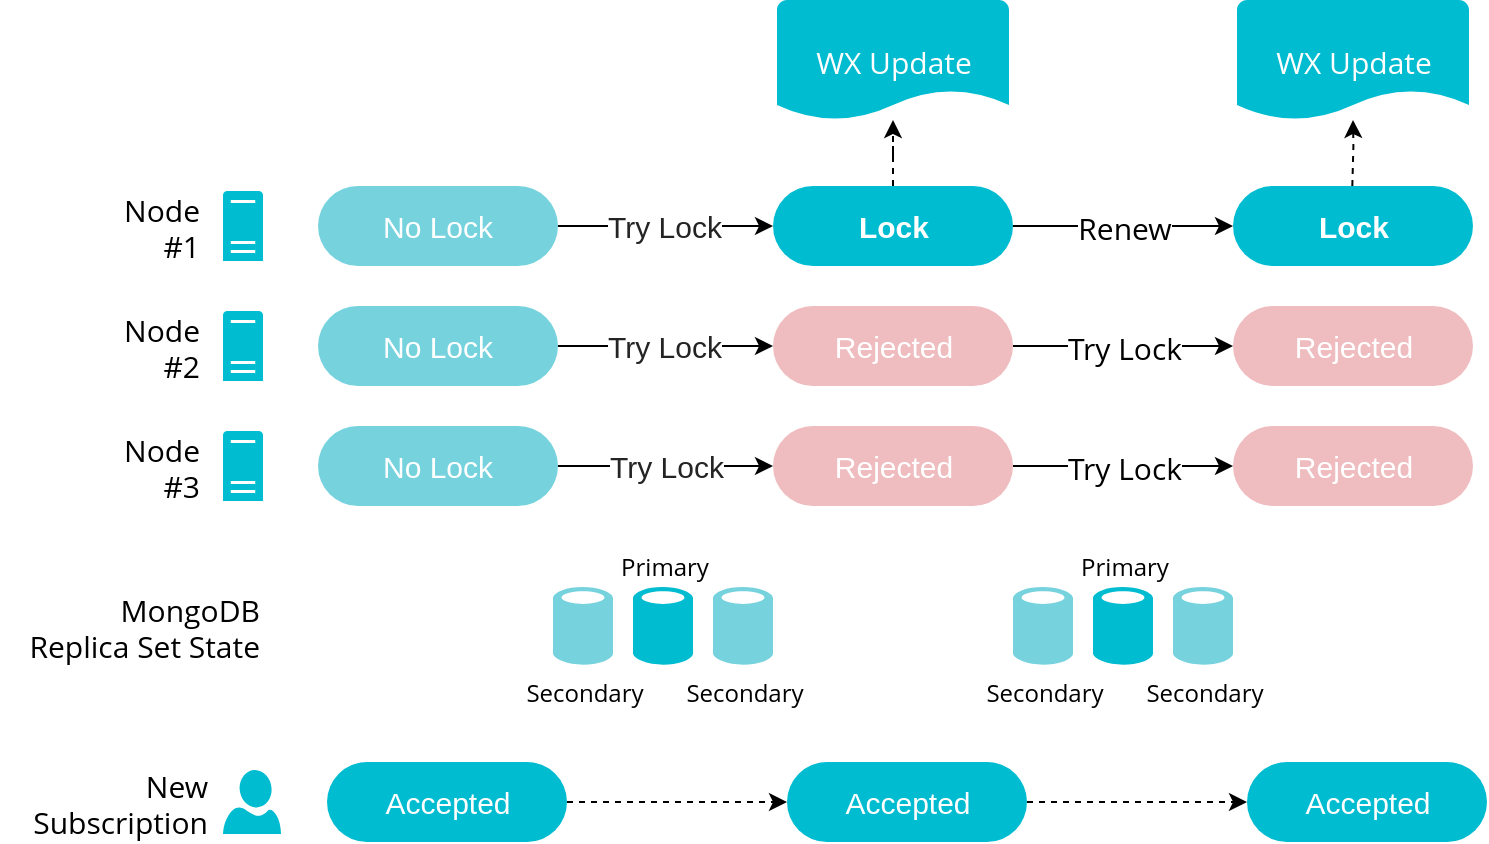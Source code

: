 <mxfile version="10.3.9" type="github"><diagram id="mpJXw4boMsPSp1LaieIV" name="Normal Flow"><mxGraphModel dx="1146" dy="806" grid="1" gridSize="10" guides="1" tooltips="1" connect="1" arrows="1" fold="1" page="1" pageScale="1" pageWidth="1169" pageHeight="827" math="0" shadow="0"><root><mxCell id="0"/><mxCell id="1" parent="0"/><mxCell id="gFI4DWguv-_BAH3dFKu6-1" value="Node&lt;br&gt;#3&lt;br&gt;" style="shadow=0;dashed=0;html=1;strokeColor=none;fillColor=#00BCD1;labelPosition=left;verticalLabelPosition=middle;verticalAlign=middle;outlineConnect=0;align=right;shape=mxgraph.office.servers.server_generic;fontFamily=Open Sans;fontSize=15;spacingRight=11;" vertex="1" parent="1"><mxGeometry x="148.5" y="262.5" width="20" height="35" as="geometry"/></mxCell><mxCell id="gFI4DWguv-_BAH3dFKu6-2" value="Primary" style="shadow=0;dashed=0;html=1;strokeColor=none;labelPosition=center;verticalLabelPosition=top;verticalAlign=bottom;align=center;shape=mxgraph.mscae.enterprise.database_generic;fillColor=#00BCD1;fontSize=12;fontFamily=Open Sans;labelBorderColor=none;labelBackgroundColor=#ffffff;" vertex="1" parent="1"><mxGeometry x="353.5" y="340" width="30" height="40" as="geometry"/></mxCell><mxCell id="gFI4DWguv-_BAH3dFKu6-25" style="edgeStyle=orthogonalEdgeStyle;rounded=0;orthogonalLoop=1;jettySize=auto;html=1;entryX=0;entryY=0.5;entryDx=0;entryDy=0;fontSize=12;fontColor=#FFFFFF;" edge="1" parent="1" source="gFI4DWguv-_BAH3dFKu6-5" target="gFI4DWguv-_BAH3dFKu6-22"><mxGeometry relative="1" as="geometry"/></mxCell><mxCell id="gFI4DWguv-_BAH3dFKu6-28" value="Try Lock" style="text;html=1;resizable=0;points=[];align=center;verticalAlign=middle;labelBackgroundColor=#ffffff;fontSize=15;fontColor=#242424;direction=south;" vertex="1" connectable="0" parent="gFI4DWguv-_BAH3dFKu6-25"><mxGeometry x="0.231" y="-3" relative="1" as="geometry"><mxPoint x="-12.429" y="-3" as="offset"/></mxGeometry></mxCell><mxCell id="gFI4DWguv-_BAH3dFKu6-5" value="No Lock" style="rounded=1;whiteSpace=wrap;html=1;fillColor=#76D3DE;strokeColor=none;fontSize=15;fontColor=#FFFFFF;arcSize=50;" vertex="1" parent="1"><mxGeometry x="196" y="260" width="120" height="40" as="geometry"/></mxCell><mxCell id="gFI4DWguv-_BAH3dFKu6-6" value="Secondary" style="shadow=0;dashed=0;html=1;strokeColor=none;labelPosition=center;verticalLabelPosition=bottom;verticalAlign=top;align=center;shape=mxgraph.mscae.enterprise.database_generic;fillColor=#76D3DE;fontSize=12;fontFamily=Open Sans;" vertex="1" parent="1"><mxGeometry x="393.5" y="340" width="30" height="40" as="geometry"/></mxCell><mxCell id="gFI4DWguv-_BAH3dFKu6-7" value="Secondary" style="shadow=0;dashed=0;html=1;strokeColor=none;labelPosition=center;verticalLabelPosition=bottom;verticalAlign=top;align=center;shape=mxgraph.mscae.enterprise.database_generic;fillColor=#76D3DE;fontSize=12;fontFamily=Open Sans;" vertex="1" parent="1"><mxGeometry x="313.5" y="340" width="30" height="40" as="geometry"/></mxCell><mxCell id="gFI4DWguv-_BAH3dFKu6-12" value="Node&lt;br&gt;#2&lt;br&gt;" style="shadow=0;dashed=0;html=1;strokeColor=none;fillColor=#00BCD1;labelPosition=left;verticalLabelPosition=middle;verticalAlign=middle;outlineConnect=0;align=right;shape=mxgraph.office.servers.server_generic;fontFamily=Open Sans;fontSize=15;spacingRight=11;" vertex="1" parent="1"><mxGeometry x="148.5" y="202.5" width="20" height="35" as="geometry"/></mxCell><mxCell id="gFI4DWguv-_BAH3dFKu6-24" style="edgeStyle=orthogonalEdgeStyle;rounded=0;orthogonalLoop=1;jettySize=auto;html=1;fontSize=12;fontColor=#FFFFFF;" edge="1" parent="1" source="gFI4DWguv-_BAH3dFKu6-13" target="gFI4DWguv-_BAH3dFKu6-21"><mxGeometry relative="1" as="geometry"/></mxCell><mxCell id="gFI4DWguv-_BAH3dFKu6-27" value="Try Lock" style="text;html=1;resizable=0;points=[];align=center;verticalAlign=middle;labelBackgroundColor=#ffffff;fontSize=15;fontColor=#242424;" vertex="1" connectable="0" parent="gFI4DWguv-_BAH3dFKu6-24"><mxGeometry x="0.171" y="-1" relative="1" as="geometry"><mxPoint x="-10.5" y="-1" as="offset"/></mxGeometry></mxCell><mxCell id="gFI4DWguv-_BAH3dFKu6-13" value="No Lock" style="rounded=1;whiteSpace=wrap;html=1;fillColor=#76D3DE;strokeColor=none;fontSize=15;fontColor=#FFFFFF;arcSize=50;" vertex="1" parent="1"><mxGeometry x="196" y="200" width="120" height="40" as="geometry"/></mxCell><mxCell id="gFI4DWguv-_BAH3dFKu6-14" value="Node&lt;br&gt;#1&lt;br&gt;" style="shadow=0;dashed=0;html=1;strokeColor=none;fillColor=#00BCD1;labelPosition=left;verticalLabelPosition=middle;verticalAlign=middle;outlineConnect=0;align=right;shape=mxgraph.office.servers.server_generic;fontFamily=Open Sans;fontSize=15;spacingRight=11;" vertex="1" parent="1"><mxGeometry x="148.5" y="142.5" width="20" height="35" as="geometry"/></mxCell><mxCell id="gFI4DWguv-_BAH3dFKu6-23" style="edgeStyle=orthogonalEdgeStyle;rounded=0;orthogonalLoop=1;jettySize=auto;html=1;fontSize=15;fontColor=#242424;" edge="1" parent="1" source="gFI4DWguv-_BAH3dFKu6-15" target="gFI4DWguv-_BAH3dFKu6-20"><mxGeometry relative="1" as="geometry"/></mxCell><mxCell id="gFI4DWguv-_BAH3dFKu6-26" value="Try Lock" style="text;html=1;resizable=0;points=[];align=center;verticalAlign=middle;labelBackgroundColor=#ffffff;fontSize=15;fontColor=#242424;" vertex="1" connectable="0" parent="gFI4DWguv-_BAH3dFKu6-23"><mxGeometry x="0.151" relative="1" as="geometry"><mxPoint x="-9.357" as="offset"/></mxGeometry></mxCell><mxCell id="gFI4DWguv-_BAH3dFKu6-15" value="No Lock" style="rounded=1;whiteSpace=wrap;html=1;fillColor=#76D3DE;strokeColor=none;fontSize=15;fontColor=#FFFFFF;arcSize=50;" vertex="1" parent="1"><mxGeometry x="196" y="140" width="120" height="40" as="geometry"/></mxCell><mxCell id="gFI4DWguv-_BAH3dFKu6-31" style="edgeStyle=orthogonalEdgeStyle;rounded=0;orthogonalLoop=1;jettySize=auto;html=1;fontFamily=Open Sans;fontSize=15;fontColor=#FFFFFF;dashed=1;" edge="1" parent="1" source="gFI4DWguv-_BAH3dFKu6-20" target="gFI4DWguv-_BAH3dFKu6-30"><mxGeometry relative="1" as="geometry"/></mxCell><mxCell id="gFI4DWguv-_BAH3dFKu6-38" style="edgeStyle=orthogonalEdgeStyle;rounded=0;orthogonalLoop=1;jettySize=auto;html=1;fontFamily=Open Sans;fontSize=15;fontColor=#FFFFFF;verticalAlign=middle;align=center;" edge="1" parent="1" source="gFI4DWguv-_BAH3dFKu6-20" target="gFI4DWguv-_BAH3dFKu6-34"><mxGeometry relative="1" as="geometry"/></mxCell><mxCell id="gFI4DWguv-_BAH3dFKu6-40" value="Renew" style="text;html=1;resizable=0;points=[];align=center;verticalAlign=middle;labelBackgroundColor=#ffffff;fontSize=15;fontFamily=Open Sans;fontColor=#000000;" vertex="1" connectable="0" parent="gFI4DWguv-_BAH3dFKu6-38"><mxGeometry x="0.164" y="1" relative="1" as="geometry"><mxPoint x="-9" y="1" as="offset"/></mxGeometry></mxCell><mxCell id="gFI4DWguv-_BAH3dFKu6-20" value="Lock" style="rounded=1;whiteSpace=wrap;html=1;fillColor=#00BCD1;strokeColor=none;fontSize=15;fontColor=#FFFFFF;arcSize=50;fontStyle=1" vertex="1" parent="1"><mxGeometry x="423.5" y="140" width="120" height="40" as="geometry"/></mxCell><mxCell id="gFI4DWguv-_BAH3dFKu6-41" style="edgeStyle=orthogonalEdgeStyle;rounded=0;orthogonalLoop=1;jettySize=auto;html=1;fontFamily=Open Sans;fontSize=15;fontColor=#000000;align=center;" edge="1" parent="1" source="gFI4DWguv-_BAH3dFKu6-21" target="gFI4DWguv-_BAH3dFKu6-33"><mxGeometry relative="1" as="geometry"/></mxCell><mxCell id="gFI4DWguv-_BAH3dFKu6-43" value="Try Lock" style="text;html=1;resizable=0;points=[];align=center;verticalAlign=middle;labelBackgroundColor=#ffffff;fontSize=15;fontFamily=Open Sans;fontColor=#000000;" vertex="1" connectable="0" parent="gFI4DWguv-_BAH3dFKu6-41"><mxGeometry x="0.105" y="2" relative="1" as="geometry"><mxPoint x="-6" y="2" as="offset"/></mxGeometry></mxCell><mxCell id="gFI4DWguv-_BAH3dFKu6-21" value="Rejected" style="rounded=1;whiteSpace=wrap;html=1;fillColor=#EFBDC0;strokeColor=none;fontSize=15;fontColor=#FFFFFF;arcSize=50;" vertex="1" parent="1"><mxGeometry x="423.5" y="200" width="120" height="40" as="geometry"/></mxCell><mxCell id="gFI4DWguv-_BAH3dFKu6-42" style="edgeStyle=orthogonalEdgeStyle;rounded=0;orthogonalLoop=1;jettySize=auto;html=1;entryX=0;entryY=0.5;entryDx=0;entryDy=0;fontFamily=Open Sans;fontSize=15;fontColor=#000000;align=center;" edge="1" parent="1" source="gFI4DWguv-_BAH3dFKu6-22" target="gFI4DWguv-_BAH3dFKu6-32"><mxGeometry relative="1" as="geometry"/></mxCell><mxCell id="gFI4DWguv-_BAH3dFKu6-44" value="Try Lock" style="text;html=1;resizable=0;points=[];align=center;verticalAlign=middle;labelBackgroundColor=#ffffff;fontSize=15;fontFamily=Open Sans;fontColor=#000000;" vertex="1" connectable="0" parent="gFI4DWguv-_BAH3dFKu6-42"><mxGeometry x="0.374" y="1" relative="1" as="geometry"><mxPoint x="-20.5" y="1" as="offset"/></mxGeometry></mxCell><mxCell id="gFI4DWguv-_BAH3dFKu6-22" value="Rejected" style="rounded=1;whiteSpace=wrap;html=1;fillColor=#EFBDC0;strokeColor=none;fontSize=15;fontColor=#FFFFFF;arcSize=50;" vertex="1" parent="1"><mxGeometry x="423.5" y="260" width="120" height="40" as="geometry"/></mxCell><mxCell id="gFI4DWguv-_BAH3dFKu6-30" value="&lt;div style=&quot;text-align: center&quot;&gt;&lt;span&gt;WX Update&lt;/span&gt;&lt;/div&gt;" style="strokeWidth=2;html=1;shape=mxgraph.flowchart.document2;whiteSpace=wrap;size=0.25;shadow=0;labelBackgroundColor=none;fillColor=#00BCD1;fontSize=15;fontColor=#FFFFFF;align=center;strokeColor=none;fontFamily=Open Sans;verticalAlign=middle;horizontal=1;spacing=2;" vertex="1" parent="1"><mxGeometry x="425.5" y="47" width="116" height="60" as="geometry"/></mxCell><mxCell id="gFI4DWguv-_BAH3dFKu6-32" value="Rejected" style="rounded=1;whiteSpace=wrap;html=1;fillColor=#EFBDC0;strokeColor=none;fontSize=15;fontColor=#FFFFFF;arcSize=50;" vertex="1" parent="1"><mxGeometry x="653.5" y="260" width="120" height="40" as="geometry"/></mxCell><mxCell id="gFI4DWguv-_BAH3dFKu6-33" value="Rejected" style="rounded=1;whiteSpace=wrap;html=1;fillColor=#EFBDC0;strokeColor=none;fontSize=15;fontColor=#FFFFFF;arcSize=50;" vertex="1" parent="1"><mxGeometry x="653.5" y="200" width="120" height="40" as="geometry"/></mxCell><mxCell id="gFI4DWguv-_BAH3dFKu6-34" value="Lock" style="rounded=1;whiteSpace=wrap;html=1;fillColor=#00BCD1;strokeColor=none;fontSize=15;fontColor=#FFFFFF;arcSize=50;fontStyle=1" vertex="1" parent="1"><mxGeometry x="653.5" y="140" width="120" height="40" as="geometry"/></mxCell><mxCell id="gFI4DWguv-_BAH3dFKu6-35" value="Primary" style="shadow=0;dashed=0;html=1;strokeColor=none;labelPosition=center;verticalLabelPosition=top;verticalAlign=bottom;align=center;shape=mxgraph.mscae.enterprise.database_generic;fillColor=#00BCD1;fontSize=12;fontFamily=Open Sans;labelBorderColor=none;labelBackgroundColor=#ffffff;" vertex="1" parent="1"><mxGeometry x="583.5" y="340" width="30" height="40" as="geometry"/></mxCell><mxCell id="gFI4DWguv-_BAH3dFKu6-36" value="Secondary" style="shadow=0;dashed=0;html=1;strokeColor=none;labelPosition=center;verticalLabelPosition=bottom;verticalAlign=top;align=center;shape=mxgraph.mscae.enterprise.database_generic;fillColor=#76D3DE;fontSize=12;fontFamily=Open Sans;" vertex="1" parent="1"><mxGeometry x="623.5" y="340" width="30" height="40" as="geometry"/></mxCell><mxCell id="gFI4DWguv-_BAH3dFKu6-37" value="Secondary" style="shadow=0;dashed=0;html=1;strokeColor=none;labelPosition=center;verticalLabelPosition=bottom;verticalAlign=top;align=center;shape=mxgraph.mscae.enterprise.database_generic;fillColor=#76D3DE;fontSize=12;fontFamily=Open Sans;" vertex="1" parent="1"><mxGeometry x="543.5" y="340" width="30" height="40" as="geometry"/></mxCell><mxCell id="gFI4DWguv-_BAH3dFKu6-45" style="edgeStyle=orthogonalEdgeStyle;rounded=0;orthogonalLoop=1;jettySize=auto;html=1;fontFamily=Open Sans;fontSize=15;fontColor=#FFFFFF;dashed=1;" edge="1" target="gFI4DWguv-_BAH3dFKu6-46" parent="1"><mxGeometry relative="1" as="geometry"><mxPoint x="713.167" y="140" as="sourcePoint"/></mxGeometry></mxCell><mxCell id="gFI4DWguv-_BAH3dFKu6-46" value="&lt;div style=&quot;text-align: center&quot;&gt;&lt;span&gt;WX Update&lt;/span&gt;&lt;/div&gt;" style="strokeWidth=2;html=1;shape=mxgraph.flowchart.document2;whiteSpace=wrap;size=0.25;shadow=0;labelBackgroundColor=none;fillColor=#00BCD1;fontSize=15;fontColor=#FFFFFF;align=center;strokeColor=none;fontFamily=Open Sans;verticalAlign=middle;horizontal=1;spacing=2;" vertex="1" parent="1"><mxGeometry x="655.5" y="47" width="116" height="60" as="geometry"/></mxCell><mxCell id="Kq_b3T4lHqRnbhx4U81g-1" value="New&lt;br&gt;Subscription&lt;br&gt;" style="verticalLabelPosition=middle;html=1;verticalAlign=middle;align=right;strokeColor=none;fillColor=#00BCD1;shape=mxgraph.azure.user;shadow=0;labelBackgroundColor=#ffffff;fontFamily=Open Sans;fontSize=15;fontColor=#000000;labelPosition=left;spacingRight=7;" vertex="1" parent="1"><mxGeometry x="148.5" y="432" width="29" height="32" as="geometry"/></mxCell><mxCell id="Kq_b3T4lHqRnbhx4U81g-8" style="edgeStyle=orthogonalEdgeStyle;rounded=0;orthogonalLoop=1;jettySize=auto;html=1;dashed=1;fontFamily=Open Sans;fontSize=15;fontColor=#000000;align=center;" edge="1" parent="1" source="Kq_b3T4lHqRnbhx4U81g-3" target="Kq_b3T4lHqRnbhx4U81g-6"><mxGeometry relative="1" as="geometry"/></mxCell><mxCell id="Kq_b3T4lHqRnbhx4U81g-3" value="Accepted" style="rounded=1;whiteSpace=wrap;html=1;fillColor=#00BCD1;strokeColor=none;fontSize=15;fontColor=#FFFFFF;arcSize=50;" vertex="1" parent="1"><mxGeometry x="200.5" y="428" width="120" height="40" as="geometry"/></mxCell><mxCell id="Kq_b3T4lHqRnbhx4U81g-9" style="edgeStyle=orthogonalEdgeStyle;rounded=0;orthogonalLoop=1;jettySize=auto;html=1;dashed=1;fontFamily=Open Sans;fontSize=15;fontColor=#000000;align=center;" edge="1" parent="1" source="Kq_b3T4lHqRnbhx4U81g-6" target="Kq_b3T4lHqRnbhx4U81g-7"><mxGeometry relative="1" as="geometry"/></mxCell><mxCell id="Kq_b3T4lHqRnbhx4U81g-6" value="Accepted" style="rounded=1;whiteSpace=wrap;html=1;fillColor=#00BCD1;strokeColor=none;fontSize=15;fontColor=#FFFFFF;arcSize=50;" vertex="1" parent="1"><mxGeometry x="430.5" y="428" width="120" height="40" as="geometry"/></mxCell><mxCell id="Kq_b3T4lHqRnbhx4U81g-7" value="Accepted" style="rounded=1;whiteSpace=wrap;html=1;fillColor=#00BCD1;strokeColor=none;fontSize=15;fontColor=#FFFFFF;arcSize=50;" vertex="1" parent="1"><mxGeometry x="660.5" y="428" width="120" height="40" as="geometry"/></mxCell><mxCell id="Kq_b3T4lHqRnbhx4U81g-10" value="MongoDB&lt;br&gt;Replica Set State&lt;br&gt;" style="text;html=1;strokeColor=none;fillColor=none;align=right;verticalAlign=middle;whiteSpace=wrap;rounded=0;shadow=0;labelBackgroundColor=#ffffff;fontFamily=Open Sans;fontSize=15;fontColor=#000000;" vertex="1" parent="1"><mxGeometry x="37.5" y="350" width="131" height="20" as="geometry"/></mxCell></root></mxGraphModel></diagram><diagram name="Node Failure" id="8R6rgfOxnxwRVB55PZP8"><mxGraphModel dx="1146" dy="806" grid="1" gridSize="10" guides="1" tooltips="1" connect="1" arrows="1" fold="1" page="1" pageScale="1" pageWidth="1169" pageHeight="827" math="0" shadow="0"><root><mxCell id="iLxVmjXxeE_MP2MSogdk-0"/><mxCell id="iLxVmjXxeE_MP2MSogdk-1" parent="iLxVmjXxeE_MP2MSogdk-0"/><mxCell id="iLxVmjXxeE_MP2MSogdk-2" value="Node&lt;br&gt;#3&lt;br&gt;" style="shadow=0;dashed=0;html=1;strokeColor=none;fillColor=#00BCD1;labelPosition=left;verticalLabelPosition=middle;verticalAlign=middle;outlineConnect=0;align=right;shape=mxgraph.office.servers.server_generic;fontFamily=Open Sans;fontSize=15;spacingRight=11;" vertex="1" parent="iLxVmjXxeE_MP2MSogdk-1"><mxGeometry x="95" y="262.5" width="20" height="35" as="geometry"/></mxCell><mxCell id="iLxVmjXxeE_MP2MSogdk-3" value="Primary" style="shadow=0;dashed=0;html=1;strokeColor=none;labelPosition=center;verticalLabelPosition=top;verticalAlign=bottom;align=center;shape=mxgraph.mscae.enterprise.database_generic;fillColor=#00BCD1;fontSize=12;fontFamily=Open Sans;labelBorderColor=none;labelBackgroundColor=#ffffff;" vertex="1" parent="iLxVmjXxeE_MP2MSogdk-1"><mxGeometry x="300" y="320" width="30" height="40" as="geometry"/></mxCell><mxCell id="iLxVmjXxeE_MP2MSogdk-4" style="edgeStyle=orthogonalEdgeStyle;rounded=0;orthogonalLoop=1;jettySize=auto;html=1;entryX=0;entryY=0.5;entryDx=0;entryDy=0;fontSize=12;fontColor=#FFFFFF;" edge="1" parent="iLxVmjXxeE_MP2MSogdk-1" source="iLxVmjXxeE_MP2MSogdk-6" target="iLxVmjXxeE_MP2MSogdk-26"><mxGeometry relative="1" as="geometry"/></mxCell><mxCell id="iLxVmjXxeE_MP2MSogdk-5" value="Try Lock" style="text;html=1;resizable=0;points=[];align=center;verticalAlign=middle;labelBackgroundColor=#ffffff;fontSize=15;fontColor=#242424;direction=south;" vertex="1" connectable="0" parent="iLxVmjXxeE_MP2MSogdk-4"><mxGeometry x="0.231" y="-3" relative="1" as="geometry"><mxPoint x="-12.429" y="-3" as="offset"/></mxGeometry></mxCell><mxCell id="iLxVmjXxeE_MP2MSogdk-6" value="No Lock" style="rounded=1;whiteSpace=wrap;html=1;fillColor=#76D3DE;strokeColor=none;fontSize=15;fontColor=#FFFFFF;arcSize=50;" vertex="1" parent="iLxVmjXxeE_MP2MSogdk-1"><mxGeometry x="142.5" y="260" width="120" height="40" as="geometry"/></mxCell><mxCell id="iLxVmjXxeE_MP2MSogdk-7" value="Secondary" style="shadow=0;dashed=0;html=1;strokeColor=none;labelPosition=center;verticalLabelPosition=bottom;verticalAlign=top;align=center;shape=mxgraph.mscae.enterprise.database_generic;fillColor=#76D3DE;fontSize=12;fontFamily=Open Sans;" vertex="1" parent="iLxVmjXxeE_MP2MSogdk-1"><mxGeometry x="340" y="320" width="30" height="40" as="geometry"/></mxCell><mxCell id="iLxVmjXxeE_MP2MSogdk-8" value="Secondary" style="shadow=0;dashed=0;html=1;strokeColor=none;labelPosition=center;verticalLabelPosition=bottom;verticalAlign=top;align=center;shape=mxgraph.mscae.enterprise.database_generic;fillColor=#76D3DE;fontSize=12;fontFamily=Open Sans;" vertex="1" parent="iLxVmjXxeE_MP2MSogdk-1"><mxGeometry x="260" y="320" width="30" height="40" as="geometry"/></mxCell><mxCell id="iLxVmjXxeE_MP2MSogdk-9" value="Node&lt;br&gt;#2&lt;br&gt;" style="shadow=0;dashed=0;html=1;strokeColor=none;fillColor=#00BCD1;labelPosition=left;verticalLabelPosition=middle;verticalAlign=middle;outlineConnect=0;align=right;shape=mxgraph.office.servers.server_generic;fontFamily=Open Sans;fontSize=15;spacingRight=11;" vertex="1" parent="iLxVmjXxeE_MP2MSogdk-1"><mxGeometry x="95" y="202.5" width="20" height="35" as="geometry"/></mxCell><mxCell id="iLxVmjXxeE_MP2MSogdk-10" style="edgeStyle=orthogonalEdgeStyle;rounded=0;orthogonalLoop=1;jettySize=auto;html=1;fontSize=12;fontColor=#FFFFFF;" edge="1" parent="iLxVmjXxeE_MP2MSogdk-1" source="iLxVmjXxeE_MP2MSogdk-12" target="iLxVmjXxeE_MP2MSogdk-23"><mxGeometry relative="1" as="geometry"/></mxCell><mxCell id="iLxVmjXxeE_MP2MSogdk-11" value="Try Lock" style="text;html=1;resizable=0;points=[];align=center;verticalAlign=middle;labelBackgroundColor=#ffffff;fontSize=15;fontColor=#242424;" vertex="1" connectable="0" parent="iLxVmjXxeE_MP2MSogdk-10"><mxGeometry x="0.171" y="-1" relative="1" as="geometry"><mxPoint x="-10.5" y="-1" as="offset"/></mxGeometry></mxCell><mxCell id="iLxVmjXxeE_MP2MSogdk-12" value="No Lock" style="rounded=1;whiteSpace=wrap;html=1;fillColor=#76D3DE;strokeColor=none;fontSize=15;fontColor=#FFFFFF;arcSize=50;" vertex="1" parent="iLxVmjXxeE_MP2MSogdk-1"><mxGeometry x="142.5" y="200" width="120" height="40" as="geometry"/></mxCell><mxCell id="iLxVmjXxeE_MP2MSogdk-13" value="Node&lt;br&gt;#1&lt;br&gt;" style="shadow=0;dashed=0;html=1;strokeColor=none;fillColor=#00BCD1;labelPosition=left;verticalLabelPosition=middle;verticalAlign=middle;outlineConnect=0;align=right;shape=mxgraph.office.servers.server_generic;fontFamily=Open Sans;fontSize=15;spacingRight=11;" vertex="1" parent="iLxVmjXxeE_MP2MSogdk-1"><mxGeometry x="95" y="142.5" width="20" height="35" as="geometry"/></mxCell><mxCell id="iLxVmjXxeE_MP2MSogdk-14" style="edgeStyle=orthogonalEdgeStyle;rounded=0;orthogonalLoop=1;jettySize=auto;html=1;fontSize=15;fontColor=#242424;" edge="1" parent="iLxVmjXxeE_MP2MSogdk-1" source="iLxVmjXxeE_MP2MSogdk-16" target="iLxVmjXxeE_MP2MSogdk-20"><mxGeometry relative="1" as="geometry"/></mxCell><mxCell id="iLxVmjXxeE_MP2MSogdk-15" value="Try Lock" style="text;html=1;resizable=0;points=[];align=center;verticalAlign=middle;labelBackgroundColor=#ffffff;fontSize=15;fontColor=#242424;" vertex="1" connectable="0" parent="iLxVmjXxeE_MP2MSogdk-14"><mxGeometry x="0.151" relative="1" as="geometry"><mxPoint x="-9.357" as="offset"/></mxGeometry></mxCell><mxCell id="iLxVmjXxeE_MP2MSogdk-16" value="No Lock" style="rounded=1;whiteSpace=wrap;html=1;fillColor=#76D3DE;strokeColor=none;fontSize=15;fontColor=#FFFFFF;arcSize=50;" vertex="1" parent="iLxVmjXxeE_MP2MSogdk-1"><mxGeometry x="142.5" y="140" width="120" height="40" as="geometry"/></mxCell><mxCell id="iLxVmjXxeE_MP2MSogdk-17" style="edgeStyle=orthogonalEdgeStyle;rounded=0;orthogonalLoop=1;jettySize=auto;html=1;fontFamily=Open Sans;fontSize=15;fontColor=#FFFFFF;dashed=1;" edge="1" parent="iLxVmjXxeE_MP2MSogdk-1" source="iLxVmjXxeE_MP2MSogdk-20" target="iLxVmjXxeE_MP2MSogdk-27"><mxGeometry relative="1" as="geometry"/></mxCell><mxCell id="iLxVmjXxeE_MP2MSogdk-18" style="edgeStyle=orthogonalEdgeStyle;rounded=0;orthogonalLoop=1;jettySize=auto;html=1;fontFamily=Open Sans;fontSize=15;fontColor=#FFFFFF;verticalAlign=middle;align=center;" edge="1" parent="iLxVmjXxeE_MP2MSogdk-1" source="iLxVmjXxeE_MP2MSogdk-20" target="iLxVmjXxeE_MP2MSogdk-30"><mxGeometry relative="1" as="geometry"/></mxCell><mxCell id="iLxVmjXxeE_MP2MSogdk-19" value="Dies" style="text;html=1;resizable=0;points=[];align=center;verticalAlign=middle;labelBackgroundColor=#ffffff;fontSize=15;fontFamily=Open Sans;fontColor=#000000;" vertex="1" connectable="0" parent="iLxVmjXxeE_MP2MSogdk-18"><mxGeometry x="0.164" y="1" relative="1" as="geometry"><mxPoint x="-9" y="1" as="offset"/></mxGeometry></mxCell><mxCell id="iLxVmjXxeE_MP2MSogdk-20" value="Lock" style="rounded=1;whiteSpace=wrap;html=1;fillColor=#00BCD1;strokeColor=none;fontSize=15;fontColor=#FFFFFF;arcSize=50;fontStyle=1" vertex="1" parent="iLxVmjXxeE_MP2MSogdk-1"><mxGeometry x="370" y="140" width="120" height="40" as="geometry"/></mxCell><mxCell id="iLxVmjXxeE_MP2MSogdk-39" style="edgeStyle=orthogonalEdgeStyle;rounded=0;orthogonalLoop=1;jettySize=auto;html=1;fontFamily=Open Sans;fontSize=15;fontColor=#000000;align=center;" edge="1" parent="iLxVmjXxeE_MP2MSogdk-1" source="iLxVmjXxeE_MP2MSogdk-23" target="iLxVmjXxeE_MP2MSogdk-29"><mxGeometry relative="1" as="geometry"/></mxCell><mxCell id="iLxVmjXxeE_MP2MSogdk-23" value="Rejected" style="rounded=1;whiteSpace=wrap;html=1;fillColor=#EFBDC0;strokeColor=none;fontSize=15;fontColor=#FFFFFF;arcSize=50;" vertex="1" parent="iLxVmjXxeE_MP2MSogdk-1"><mxGeometry x="370" y="200" width="120" height="40" as="geometry"/></mxCell><mxCell id="iLxVmjXxeE_MP2MSogdk-40" style="edgeStyle=orthogonalEdgeStyle;rounded=0;orthogonalLoop=1;jettySize=auto;html=1;fontFamily=Open Sans;fontSize=15;fontColor=#000000;align=center;" edge="1" parent="iLxVmjXxeE_MP2MSogdk-1" source="iLxVmjXxeE_MP2MSogdk-26" target="iLxVmjXxeE_MP2MSogdk-28"><mxGeometry relative="1" as="geometry"/></mxCell><mxCell id="iLxVmjXxeE_MP2MSogdk-26" value="Rejected" style="rounded=1;whiteSpace=wrap;html=1;fillColor=#EFBDC0;strokeColor=none;fontSize=15;fontColor=#FFFFFF;arcSize=50;" vertex="1" parent="iLxVmjXxeE_MP2MSogdk-1"><mxGeometry x="370" y="260" width="120" height="40" as="geometry"/></mxCell><mxCell id="iLxVmjXxeE_MP2MSogdk-27" value="&lt;div style=&quot;text-align: center&quot;&gt;&lt;span&gt;WX Update&lt;/span&gt;&lt;/div&gt;" style="strokeWidth=2;html=1;shape=mxgraph.flowchart.document2;whiteSpace=wrap;size=0.25;shadow=0;labelBackgroundColor=none;fillColor=#00BCD1;fontSize=15;fontColor=#FFFFFF;align=center;strokeColor=none;fontFamily=Open Sans;verticalAlign=middle;horizontal=1;spacing=2;" vertex="1" parent="iLxVmjXxeE_MP2MSogdk-1"><mxGeometry x="372" y="47" width="116" height="60" as="geometry"/></mxCell><mxCell id="iLxVmjXxeE_MP2MSogdk-50" style="edgeStyle=orthogonalEdgeStyle;rounded=0;orthogonalLoop=1;jettySize=auto;html=1;entryX=0;entryY=0.5;entryDx=0;entryDy=0;fontFamily=Open Sans;fontSize=15;fontColor=#000000;align=center;" edge="1" parent="iLxVmjXxeE_MP2MSogdk-1" source="iLxVmjXxeE_MP2MSogdk-28" target="iLxVmjXxeE_MP2MSogdk-48"><mxGeometry relative="1" as="geometry"/></mxCell><mxCell id="iLxVmjXxeE_MP2MSogdk-52" value="Try Lock" style="text;html=1;resizable=0;points=[];align=center;verticalAlign=middle;labelBackgroundColor=#ffffff;fontSize=15;fontFamily=Open Sans;fontColor=#000000;" vertex="1" connectable="0" parent="iLxVmjXxeE_MP2MSogdk-50"><mxGeometry x="0.231" relative="1" as="geometry"><mxPoint x="-13" as="offset"/></mxGeometry></mxCell><mxCell id="iLxVmjXxeE_MP2MSogdk-28" value="Rejected" style="rounded=1;whiteSpace=wrap;html=1;fillColor=#EFBDC0;strokeColor=none;fontSize=15;fontColor=#FFFFFF;arcSize=50;" vertex="1" parent="iLxVmjXxeE_MP2MSogdk-1"><mxGeometry x="600" y="260" width="120" height="40" as="geometry"/></mxCell><mxCell id="iLxVmjXxeE_MP2MSogdk-49" style="edgeStyle=orthogonalEdgeStyle;rounded=0;orthogonalLoop=1;jettySize=auto;html=1;entryX=0;entryY=0.5;entryDx=0;entryDy=0;fontFamily=Open Sans;fontSize=15;fontColor=#000000;align=center;" edge="1" parent="iLxVmjXxeE_MP2MSogdk-1" source="iLxVmjXxeE_MP2MSogdk-29" target="iLxVmjXxeE_MP2MSogdk-47"><mxGeometry relative="1" as="geometry"/></mxCell><mxCell id="iLxVmjXxeE_MP2MSogdk-51" value="Try Lock" style="text;html=1;resizable=0;points=[];align=center;verticalAlign=middle;labelBackgroundColor=#ffffff;fontSize=15;fontFamily=Open Sans;fontColor=#000000;" vertex="1" connectable="0" parent="iLxVmjXxeE_MP2MSogdk-49"><mxGeometry x="-0.16" relative="1" as="geometry"><mxPoint x="9" as="offset"/></mxGeometry></mxCell><mxCell id="iLxVmjXxeE_MP2MSogdk-29" value="Rejected" style="rounded=1;whiteSpace=wrap;html=1;fillColor=#EFBDC0;strokeColor=none;fontSize=15;fontColor=#FFFFFF;arcSize=50;" vertex="1" parent="iLxVmjXxeE_MP2MSogdk-1"><mxGeometry x="600" y="200" width="120" height="40" as="geometry"/></mxCell><mxCell id="iLxVmjXxeE_MP2MSogdk-30" value="Lock" style="rounded=1;whiteSpace=wrap;html=1;fillColor=#00BCD1;strokeColor=none;fontSize=15;fontColor=#FFFFFF;arcSize=50;fontStyle=1" vertex="1" parent="iLxVmjXxeE_MP2MSogdk-1"><mxGeometry x="600" y="140" width="120" height="40" as="geometry"/></mxCell><mxCell id="iLxVmjXxeE_MP2MSogdk-31" value="Primary" style="shadow=0;dashed=0;html=1;strokeColor=none;labelPosition=center;verticalLabelPosition=top;verticalAlign=bottom;align=center;shape=mxgraph.mscae.enterprise.database_generic;fillColor=#00BCD1;fontSize=12;fontFamily=Open Sans;labelBorderColor=none;labelBackgroundColor=#ffffff;" vertex="1" parent="iLxVmjXxeE_MP2MSogdk-1"><mxGeometry x="530" y="320" width="30" height="40" as="geometry"/></mxCell><mxCell id="iLxVmjXxeE_MP2MSogdk-32" value="Secondary" style="shadow=0;dashed=0;html=1;strokeColor=none;labelPosition=center;verticalLabelPosition=bottom;verticalAlign=top;align=center;shape=mxgraph.mscae.enterprise.database_generic;fillColor=#76D3DE;fontSize=12;fontFamily=Open Sans;" vertex="1" parent="iLxVmjXxeE_MP2MSogdk-1"><mxGeometry x="570" y="320" width="30" height="40" as="geometry"/></mxCell><mxCell id="iLxVmjXxeE_MP2MSogdk-33" value="Secondary" style="shadow=0;dashed=0;html=1;strokeColor=none;labelPosition=center;verticalLabelPosition=bottom;verticalAlign=top;align=center;shape=mxgraph.mscae.enterprise.database_generic;fillColor=#76D3DE;fontSize=12;fontFamily=Open Sans;" vertex="1" parent="iLxVmjXxeE_MP2MSogdk-1"><mxGeometry x="490" y="320" width="30" height="40" as="geometry"/></mxCell><mxCell id="iLxVmjXxeE_MP2MSogdk-36" value="" style="shape=umlDestroy;whiteSpace=wrap;html=1;strokeWidth=3;shadow=0;labelBackgroundColor=#ffffff;fillColor=#ffffff;fontFamily=Open Sans;fontSize=15;fontColor=#000000;align=center;strokeColor=#F1396D;" vertex="1" parent="iLxVmjXxeE_MP2MSogdk-1"><mxGeometry x="597.5" y="145" width="125" height="30" as="geometry"/></mxCell><mxCell id="iLxVmjXxeE_MP2MSogdk-42" value="&amp;gt; Lease Time" style="shadow=0;dashed=0;html=1;strokeColor=none;labelPosition=center;verticalLabelPosition=top;verticalAlign=bottom;align=center;shape=mxgraph.mscae.general_symbols.clock_time;fillColor=#00BCD1;labelBackgroundColor=#ffffff;fontFamily=Open Sans;fontSize=15;fontColor=#000000;gradientColor=none;" vertex="1" parent="iLxVmjXxeE_MP2MSogdk-1"><mxGeometry x="752.5" y="65" width="50" height="50" as="geometry"/></mxCell><mxCell id="iLxVmjXxeE_MP2MSogdk-44" value="Primary" style="shadow=0;dashed=0;html=1;strokeColor=none;labelPosition=center;verticalLabelPosition=top;verticalAlign=bottom;align=center;shape=mxgraph.mscae.enterprise.database_generic;fillColor=#00BCD1;fontSize=12;fontFamily=Open Sans;labelBorderColor=none;labelBackgroundColor=#ffffff;" vertex="1" parent="iLxVmjXxeE_MP2MSogdk-1"><mxGeometry x="762.5" y="320" width="30" height="40" as="geometry"/></mxCell><mxCell id="iLxVmjXxeE_MP2MSogdk-45" value="Secondary" style="shadow=0;dashed=0;html=1;strokeColor=none;labelPosition=center;verticalLabelPosition=bottom;verticalAlign=top;align=center;shape=mxgraph.mscae.enterprise.database_generic;fillColor=#76D3DE;fontSize=12;fontFamily=Open Sans;" vertex="1" parent="iLxVmjXxeE_MP2MSogdk-1"><mxGeometry x="802.5" y="320" width="30" height="40" as="geometry"/></mxCell><mxCell id="iLxVmjXxeE_MP2MSogdk-46" value="Secondary" style="shadow=0;dashed=0;html=1;strokeColor=none;labelPosition=center;verticalLabelPosition=bottom;verticalAlign=top;align=center;shape=mxgraph.mscae.enterprise.database_generic;fillColor=#76D3DE;fontSize=12;fontFamily=Open Sans;" vertex="1" parent="iLxVmjXxeE_MP2MSogdk-1"><mxGeometry x="722.5" y="320" width="30" height="40" as="geometry"/></mxCell><mxCell id="iLxVmjXxeE_MP2MSogdk-55" style="edgeStyle=orthogonalEdgeStyle;rounded=0;orthogonalLoop=1;jettySize=auto;html=1;entryX=0.5;entryY=0.879;entryDx=0;entryDy=0;entryPerimeter=0;fontFamily=Open Sans;fontSize=15;fontColor=#000000;align=center;dashed=1;" edge="1" parent="iLxVmjXxeE_MP2MSogdk-1" source="iLxVmjXxeE_MP2MSogdk-47" target="iLxVmjXxeE_MP2MSogdk-54"><mxGeometry relative="1" as="geometry"/></mxCell><mxCell id="iLxVmjXxeE_MP2MSogdk-47" value="Lock" style="rounded=1;whiteSpace=wrap;html=1;fillColor=#00BCD1;strokeColor=none;fontSize=15;fontColor=#FFFFFF;arcSize=50;fontStyle=1" vertex="1" parent="iLxVmjXxeE_MP2MSogdk-1"><mxGeometry x="832.5" y="200" width="120" height="40" as="geometry"/></mxCell><mxCell id="iLxVmjXxeE_MP2MSogdk-48" value="Rejected" style="rounded=1;whiteSpace=wrap;html=1;fillColor=#EFBDC0;strokeColor=none;fontSize=15;fontColor=#FFFFFF;arcSize=50;" vertex="1" parent="iLxVmjXxeE_MP2MSogdk-1"><mxGeometry x="832.5" y="260" width="120" height="40" as="geometry"/></mxCell><mxCell id="iLxVmjXxeE_MP2MSogdk-54" value="&lt;div style=&quot;text-align: center&quot;&gt;&lt;span&gt;WX Update&lt;/span&gt;&lt;/div&gt;" style="strokeWidth=2;html=1;shape=mxgraph.flowchart.document2;whiteSpace=wrap;size=0.25;shadow=0;labelBackgroundColor=none;fillColor=#00BCD1;fontSize=15;fontColor=#FFFFFF;align=center;strokeColor=none;fontFamily=Open Sans;verticalAlign=middle;horizontal=1;spacing=2;" vertex="1" parent="iLxVmjXxeE_MP2MSogdk-1"><mxGeometry x="834.5" y="47" width="116" height="60" as="geometry"/></mxCell></root></mxGraphModel></diagram></mxfile>